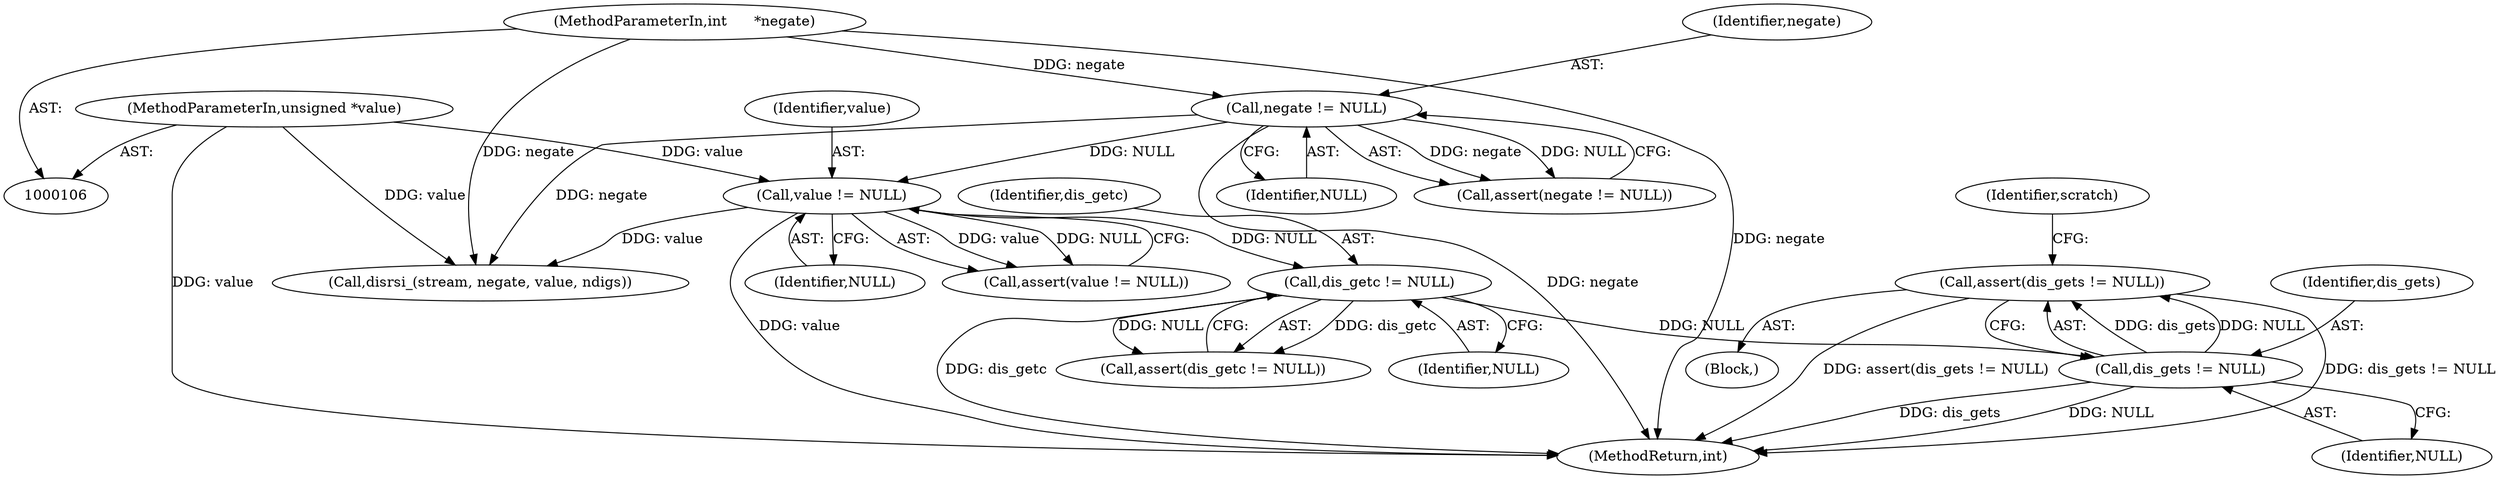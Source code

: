 digraph "0_torque_3ed749263abe3d69fa3626d142a5789dcb5a5684@API" {
"1000135" [label="(Call,assert(dis_gets != NULL))"];
"1000136" [label="(Call,dis_gets != NULL)"];
"1000132" [label="(Call,dis_getc != NULL)"];
"1000122" [label="(Call,value != NULL)"];
"1000109" [label="(MethodParameterIn,unsigned *value)"];
"1000118" [label="(Call,negate != NULL)"];
"1000108" [label="(MethodParameterIn,int      *negate)"];
"1000136" [label="(Call,dis_gets != NULL)"];
"1000135" [label="(Call,assert(dis_gets != NULL))"];
"1000377" [label="(MethodReturn,int)"];
"1000124" [label="(Identifier,NULL)"];
"1000133" [label="(Identifier,dis_getc)"];
"1000119" [label="(Identifier,negate)"];
"1000134" [label="(Identifier,NULL)"];
"1000138" [label="(Identifier,NULL)"];
"1000120" [label="(Identifier,NULL)"];
"1000123" [label="(Identifier,value)"];
"1000121" [label="(Call,assert(value != NULL))"];
"1000111" [label="(Block,)"];
"1000131" [label="(Call,assert(dis_getc != NULL))"];
"1000108" [label="(MethodParameterIn,int      *negate)"];
"1000117" [label="(Call,assert(negate != NULL))"];
"1000140" [label="(Identifier,scratch)"];
"1000122" [label="(Call,value != NULL)"];
"1000348" [label="(Call,disrsi_(stream, negate, value, ndigs))"];
"1000137" [label="(Identifier,dis_gets)"];
"1000118" [label="(Call,negate != NULL)"];
"1000109" [label="(MethodParameterIn,unsigned *value)"];
"1000132" [label="(Call,dis_getc != NULL)"];
"1000135" -> "1000111"  [label="AST: "];
"1000135" -> "1000136"  [label="CFG: "];
"1000136" -> "1000135"  [label="AST: "];
"1000140" -> "1000135"  [label="CFG: "];
"1000135" -> "1000377"  [label="DDG: assert(dis_gets != NULL)"];
"1000135" -> "1000377"  [label="DDG: dis_gets != NULL"];
"1000136" -> "1000135"  [label="DDG: dis_gets"];
"1000136" -> "1000135"  [label="DDG: NULL"];
"1000136" -> "1000138"  [label="CFG: "];
"1000137" -> "1000136"  [label="AST: "];
"1000138" -> "1000136"  [label="AST: "];
"1000136" -> "1000377"  [label="DDG: NULL"];
"1000136" -> "1000377"  [label="DDG: dis_gets"];
"1000132" -> "1000136"  [label="DDG: NULL"];
"1000132" -> "1000131"  [label="AST: "];
"1000132" -> "1000134"  [label="CFG: "];
"1000133" -> "1000132"  [label="AST: "];
"1000134" -> "1000132"  [label="AST: "];
"1000131" -> "1000132"  [label="CFG: "];
"1000132" -> "1000377"  [label="DDG: dis_getc"];
"1000132" -> "1000131"  [label="DDG: dis_getc"];
"1000132" -> "1000131"  [label="DDG: NULL"];
"1000122" -> "1000132"  [label="DDG: NULL"];
"1000122" -> "1000121"  [label="AST: "];
"1000122" -> "1000124"  [label="CFG: "];
"1000123" -> "1000122"  [label="AST: "];
"1000124" -> "1000122"  [label="AST: "];
"1000121" -> "1000122"  [label="CFG: "];
"1000122" -> "1000377"  [label="DDG: value"];
"1000122" -> "1000121"  [label="DDG: value"];
"1000122" -> "1000121"  [label="DDG: NULL"];
"1000109" -> "1000122"  [label="DDG: value"];
"1000118" -> "1000122"  [label="DDG: NULL"];
"1000122" -> "1000348"  [label="DDG: value"];
"1000109" -> "1000106"  [label="AST: "];
"1000109" -> "1000377"  [label="DDG: value"];
"1000109" -> "1000348"  [label="DDG: value"];
"1000118" -> "1000117"  [label="AST: "];
"1000118" -> "1000120"  [label="CFG: "];
"1000119" -> "1000118"  [label="AST: "];
"1000120" -> "1000118"  [label="AST: "];
"1000117" -> "1000118"  [label="CFG: "];
"1000118" -> "1000377"  [label="DDG: negate"];
"1000118" -> "1000117"  [label="DDG: negate"];
"1000118" -> "1000117"  [label="DDG: NULL"];
"1000108" -> "1000118"  [label="DDG: negate"];
"1000118" -> "1000348"  [label="DDG: negate"];
"1000108" -> "1000106"  [label="AST: "];
"1000108" -> "1000377"  [label="DDG: negate"];
"1000108" -> "1000348"  [label="DDG: negate"];
}

